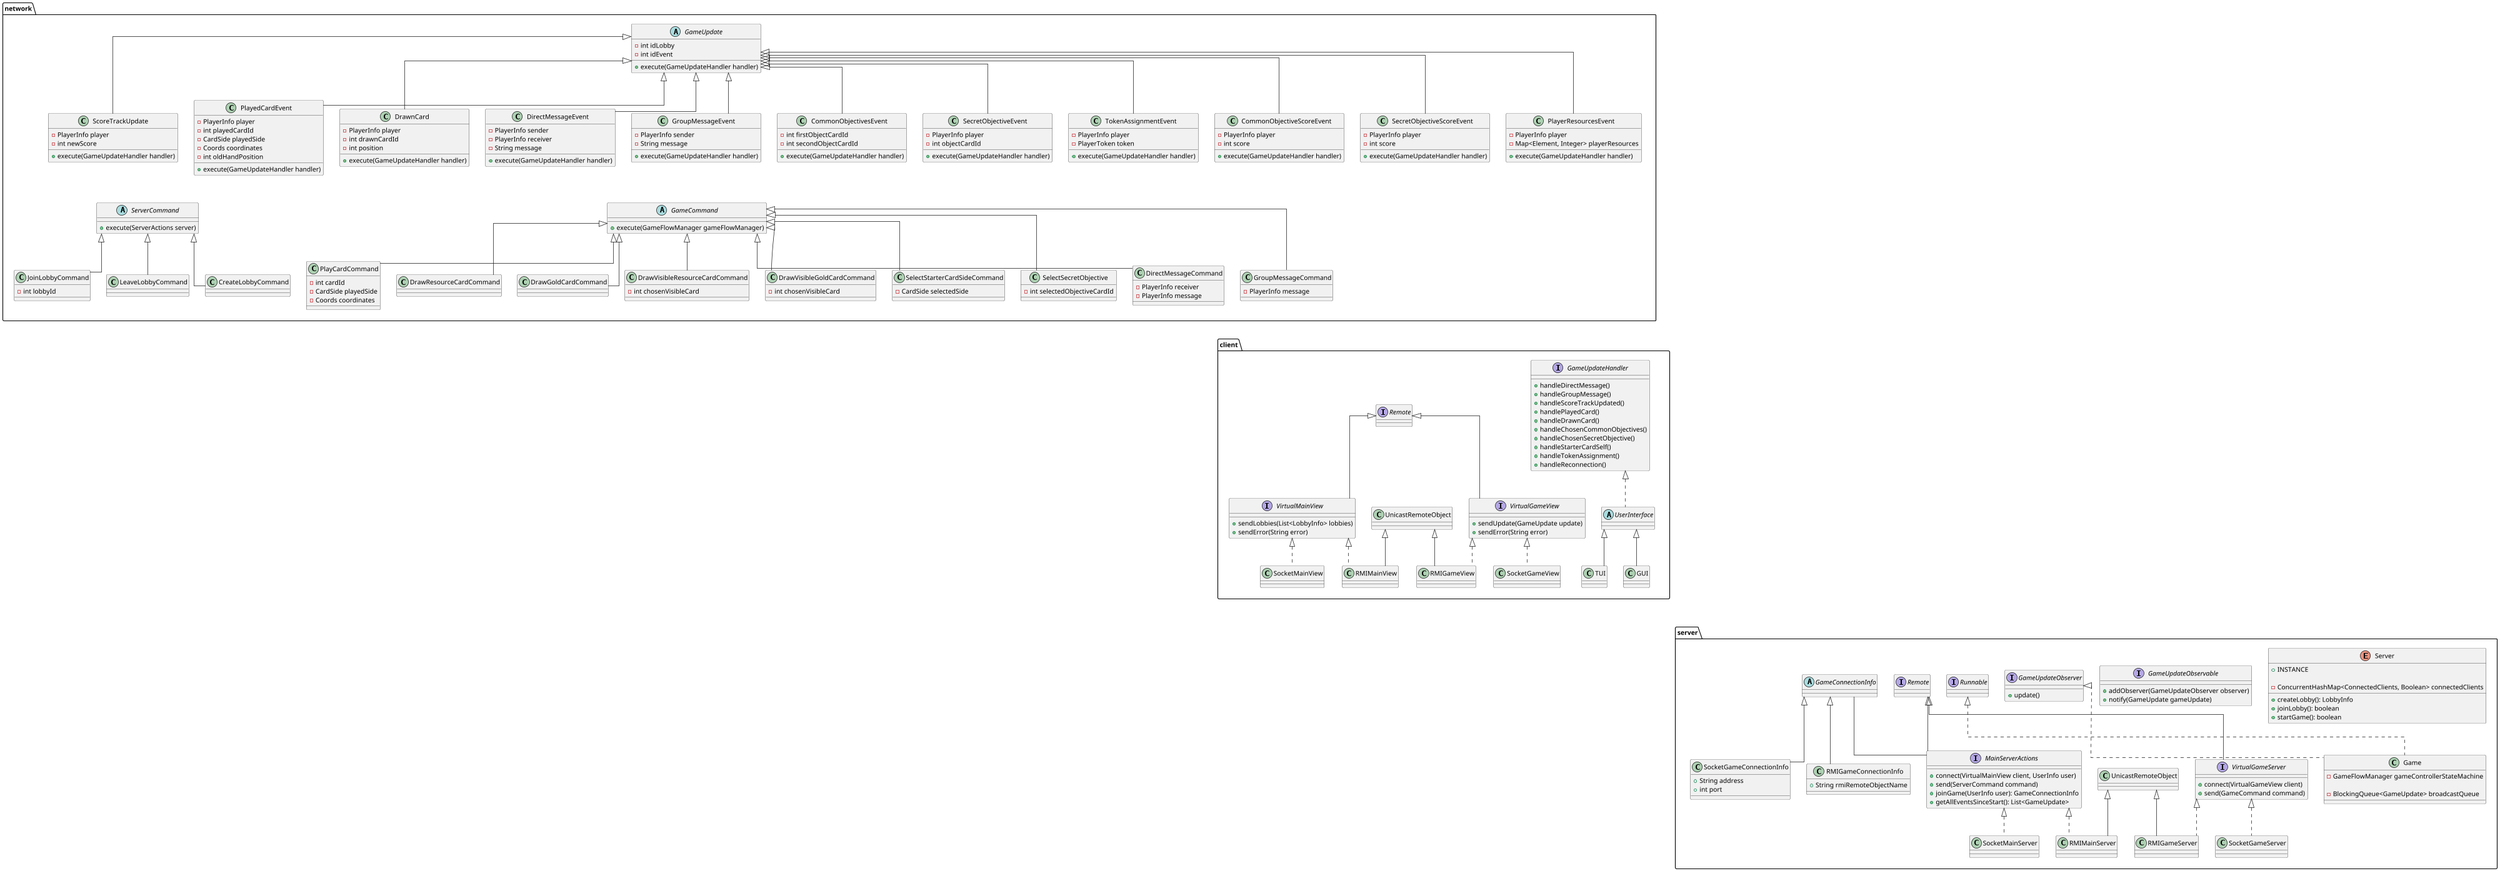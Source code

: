 @startuml network

skinparam linetype ortho

scale 4000x4000


package network {
    ' Client to server game action
    abstract class GameCommand {
        + execute(GameFlowManager gameFlowManager)
    }

    class PlayCardCommand extends GameCommand {
        - int cardId
        - CardSide playedSide
        - Coords coordinates
    }

    class DrawResourceCardCommand extends GameCommand {
    }

    class DrawGoldCardCommand extends GameCommand {
    }

    class DrawVisibleResourceCardCommand extends GameCommand {
        - int chosenVisibleCard
    }

    class DrawVisibleGoldCardCommand extends GameCommand {
        - int chosenVisibleCard
    }

    class SelectStarterCardSideCommand extends GameCommand {
        - CardSide selectedSide
    }

    class SelectSecretObjective extends GameCommand {
        - int selectedObjectiveCardId
    }

    class DirectMessageCommand extends GameCommand {
        - PlayerInfo receiver
        - PlayerInfo message
    }

    class GroupMessageCommand extends GameCommand {
        - PlayerInfo message
    }

    ' --------------------------------

    ' Server to client message
    abstract class GameUpdate {
        - int idLobby
        - int idEvent
        + execute(GameUpdateHandler handler)
    }

    class ScoreTrackUpdate extends GameUpdate {
        - PlayerInfo player
        - int newScore
        + execute(GameUpdateHandler handler)
    }

    class PlayedCardEvent extends GameUpdate {
        - PlayerInfo player
        - int playedCardId
        - CardSide playedSide
        - Coords coordinates
        - int oldHandPosition
        + execute(GameUpdateHandler handler)
    }

    class DrawnCard extends GameUpdate {
        - PlayerInfo player
        - int drawnCardId
        - int position
        + execute(GameUpdateHandler handler)
    }

    class DirectMessageEvent extends GameUpdate {
        - PlayerInfo sender
        - PlayerInfo receiver
        - String message
        + execute(GameUpdateHandler handler)
    }

    class GroupMessageEvent extends GameUpdate {
        - PlayerInfo sender
        - String message
        + execute(GameUpdateHandler handler)
    }

    class CommonObjectivesEvent extends GameUpdate {
        - int firstObjectCardId
        - int secondObjectCardId
        + execute(GameUpdateHandler handler)
    }

    class SecretObjectiveEvent extends GameUpdate {
        - PlayerInfo player
        - int objectCardId
        + execute(GameUpdateHandler handler)
    }

    class TokenAssignmentEvent extends GameUpdate {
        - PlayerInfo player
        - PlayerToken token
        + execute(GameUpdateHandler handler)
    }

    class CommonObjectiveScoreEvent extends GameUpdate {
        - PlayerInfo player
        - int score
        + execute(GameUpdateHandler handler)
    }

    class SecretObjectiveScoreEvent extends GameUpdate {
        - PlayerInfo player
        - int score
        + execute(GameUpdateHandler handler)
    }

    class PlayerResourcesEvent extends GameUpdate {
        - PlayerInfo player
        - Map<Element, Integer> playerResources
        + execute(GameUpdateHandler handler)
    }

    ' ------------------------------

    ' Client to server; server action request
    abstract class ServerCommand {
        + execute(ServerActions server)
    }

    class JoinLobbyCommand extends ServerCommand {
        - int lobbyId
    }

    class LeaveLobbyCommand extends ServerCommand {
    }

    class CreateLobbyCommand extends ServerCommand {
    }

    GameUpdate --d[hidden]-> GameCommand
    GameUpdate --d[hidden]-> ServerCommand
    GameCommand -l[hidden]-> ServerCommand
}
package client {
    interface GameUpdateHandler {
        + handleDirectMessage()
        + handleGroupMessage()
        + handleScoreTrackUpdated()
        + handlePlayedCard()
        + handleDrawnCard()
        + handleChosenCommonObjectives()
        + handleChosenSecretObjective()
        + handleStarterCardSelf()
        + handleTokenAssignment()
        ' TODO insert gameUpdate
        + handleReconnection()
    }

    ' TODO insert eventQueue to a client class

    abstract class UserInterface implements GameUpdateHandler {

    }

    class TUI extends UserInterface {

    }

    class GUI extends UserInterface {

    }

    interface VirtualMainView extends Remote {
        + sendLobbies(List<LobbyInfo> lobbies)
        + sendError(String error)
    }

    class RMIMainView extends UnicastRemoteObject implements VirtualMainView {

    }

    class SocketMainView implements VirtualMainView {

    }

    interface VirtualGameView extends Remote {
        + sendUpdate(GameUpdate update)
        + sendError(String error)
    }

    class RMIGameView extends UnicastRemoteObject implements VirtualGameView {

    }

    class SocketGameView implements VirtualGameView {

    }
}
package server {
    enum Server {
        + INSTANCE

        - ConcurrentHashMap<ConnectedClients, Boolean> connectedClients

        + createLobby(): LobbyInfo
        + joinLobby(): boolean
        + startGame(): boolean
    }

    ' Model classes implement this interface
    interface GameUpdateObservable {
        + addObserver(GameUpdateObserver observer)
        + notify(GameUpdate gameUpdate)
    }

    interface GameUpdateObserver {
        + update()
    }

    class Game implements Runnable, GameUpdateObserver {
        - GameFlowManager gameControllerStateMachine

        - BlockingQueue<GameUpdate> broadcastQueue
    }



    interface MainServerActions extends Remote {
        + connect(VirtualMainView client, UserInfo user)
        + send(ServerCommand command)
        + joinGame(UserInfo user): GameConnectionInfo
        + getAllEventsSinceStart(): List<GameUpdate>
    }

    class RMIMainServer extends UnicastRemoteObject implements MainServerActions {

    }

    class SocketMainServer implements MainServerActions {

    }

    interface VirtualGameServer extends Remote {
        + connect(VirtualGameView client)
        + send(GameCommand command)
    }


    class RMIGameServer extends UnicastRemoteObject implements VirtualGameServer {
    }

    class SocketGameServer implements VirtualGameServer {

    }

    abstract class GameConnectionInfo {}

    class RMIGameConnectionInfo extends GameConnectionInfo {
        + String rmiRemoteObjectName
    }

    class SocketGameConnectionInfo extends GameConnectionInfo {
        + String address
        + int port
    }

    GameConnectionInfo -- MainServerActions
}

client ----u[hidden]-> network
server ----u[hidden]-> client


@enduml